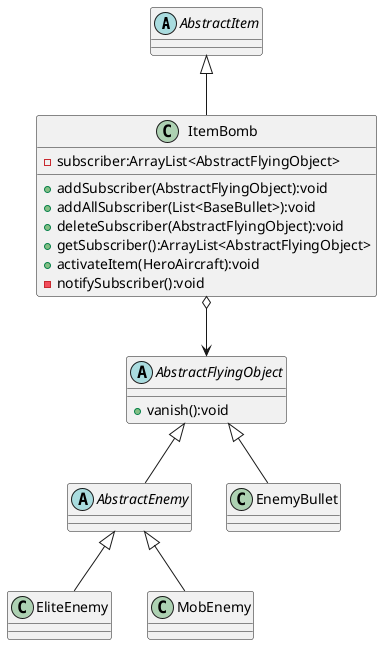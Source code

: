 @startuml

abstract class AbstractItem{}
abstract class AbstractEnemy extends AbstractFlyingObject{}
class EnemyBullet extends AbstractFlyingObject{}
class EliteEnemy extends AbstractEnemy{}
class MobEnemy extends AbstractEnemy{}

abstract class AbstractFlyingObject{
+ vanish():void
}

class ItemBomb extends AbstractItem{
- subscriber:ArrayList<AbstractFlyingObject>
+ addSubscriber(AbstractFlyingObject):void
+ addAllSubscriber(List<BaseBullet>):void
+ deleteSubscriber(AbstractFlyingObject):void
+ getSubscriber():ArrayList<AbstractFlyingObject>
+ activateItem(HeroAircraft):void
- notifySubscriber():void
}

ItemBomb o--> AbstractFlyingObject

@enduml